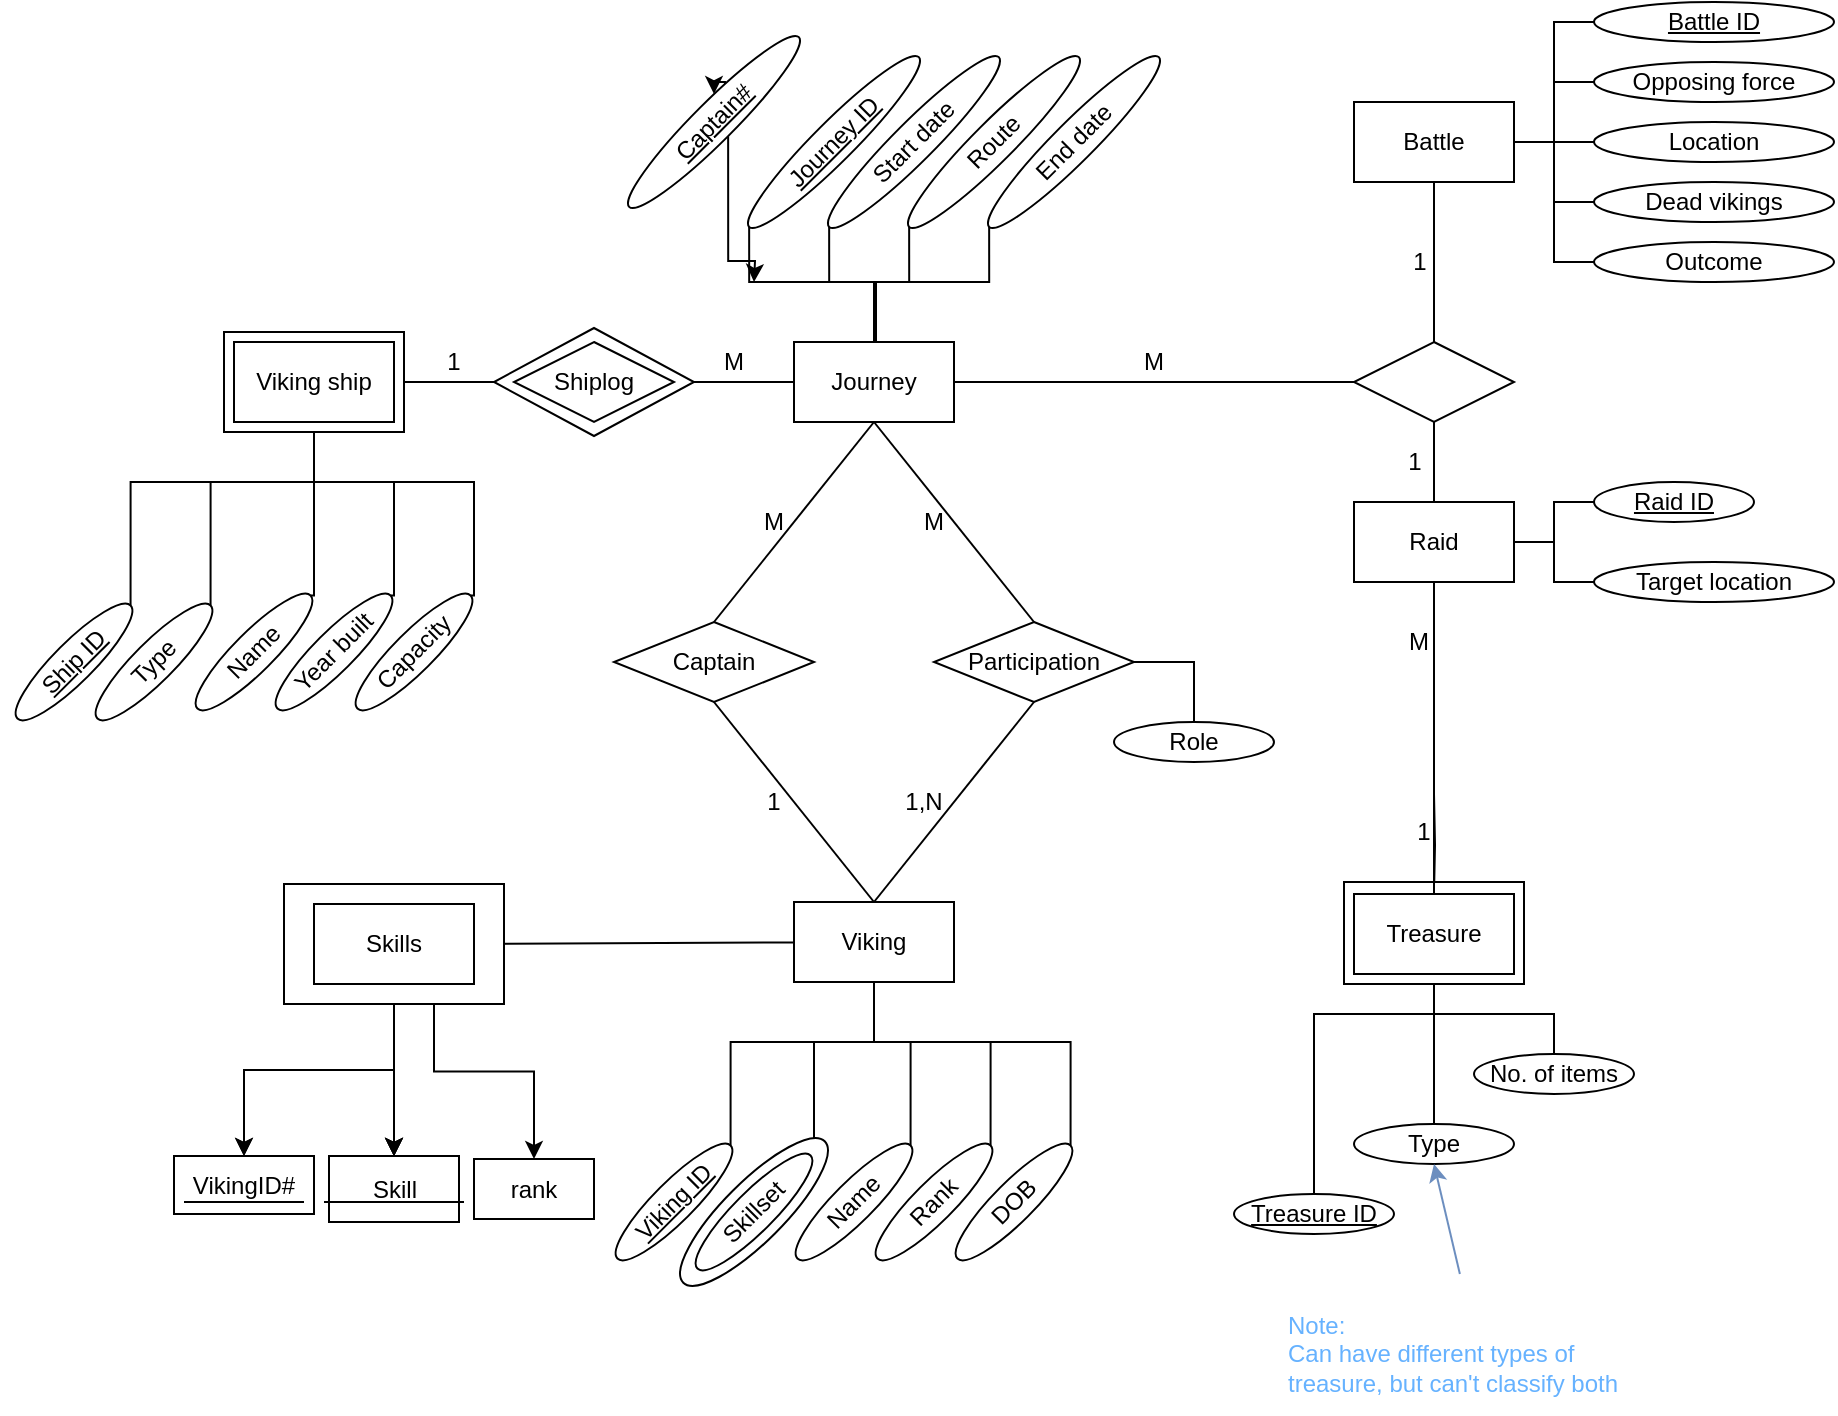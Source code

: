 <mxfile version="26.0.14">
  <diagram name="Page-1" id="QDGFYSaQBPoxrHVYj7jd">
    <mxGraphModel dx="2098" dy="1692" grid="1" gridSize="10" guides="1" tooltips="1" connect="1" arrows="1" fold="1" page="1" pageScale="1" pageWidth="850" pageHeight="1100" math="0" shadow="0">
      <root>
        <mxCell id="0" />
        <mxCell id="1" parent="0" />
        <mxCell id="wk2XKUK2FEB5nx45ltZG-98" style="edgeStyle=orthogonalEdgeStyle;rounded=0;orthogonalLoop=1;jettySize=auto;html=1;exitX=1;exitY=0.5;exitDx=0;exitDy=0;entryX=0;entryY=0.5;entryDx=0;entryDy=0;endArrow=none;startFill=0;" parent="1" source="wk2XKUK2FEB5nx45ltZG-97" target="wk2XKUK2FEB5nx45ltZG-96" edge="1">
          <mxGeometry relative="1" as="geometry" />
        </mxCell>
        <mxCell id="wk2XKUK2FEB5nx45ltZG-97" value="" style="rounded=0;whiteSpace=wrap;html=1;" parent="1" vertex="1">
          <mxGeometry x="-165" y="115" width="90" height="50" as="geometry" />
        </mxCell>
        <mxCell id="wk2XKUK2FEB5nx45ltZG-99" style="edgeStyle=orthogonalEdgeStyle;rounded=0;orthogonalLoop=1;jettySize=auto;html=1;exitX=1;exitY=0.5;exitDx=0;exitDy=0;entryX=0;entryY=0.5;entryDx=0;entryDy=0;endArrow=none;startFill=0;" parent="1" source="wk2XKUK2FEB5nx45ltZG-96" target="LtFc9OmJbVJ5QGUeGWct-1" edge="1">
          <mxGeometry relative="1" as="geometry" />
        </mxCell>
        <mxCell id="wk2XKUK2FEB5nx45ltZG-96" value="" style="rhombus;whiteSpace=wrap;html=1;" parent="1" vertex="1">
          <mxGeometry x="-30" y="113" width="100" height="54" as="geometry" />
        </mxCell>
        <mxCell id="wk2XKUK2FEB5nx45ltZG-80" style="edgeStyle=orthogonalEdgeStyle;rounded=0;orthogonalLoop=1;jettySize=auto;html=1;entryX=0.5;entryY=0;entryDx=0;entryDy=0;endArrow=none;startFill=0;exitX=0.5;exitY=1;exitDx=0;exitDy=0;" parent="1" target="LtFc9OmJbVJ5QGUeGWct-4" edge="1">
          <mxGeometry relative="1" as="geometry">
            <mxPoint x="440" y="346" as="sourcePoint" />
          </mxGeometry>
        </mxCell>
        <mxCell id="wk2XKUK2FEB5nx45ltZG-40" style="edgeStyle=orthogonalEdgeStyle;rounded=0;orthogonalLoop=1;jettySize=auto;html=1;exitX=0.5;exitY=0;exitDx=0;exitDy=0;entryX=0.5;entryY=1;entryDx=0;entryDy=0;endArrow=none;startFill=0;" parent="1" source="wk2XKUK2FEB5nx45ltZG-32" target="LtFc9OmJbVJ5QGUeGWct-4" edge="1">
          <mxGeometry relative="1" as="geometry">
            <Array as="points">
              <mxPoint x="380" y="456" />
              <mxPoint x="440" y="456" />
            </Array>
          </mxGeometry>
        </mxCell>
        <mxCell id="wk2XKUK2FEB5nx45ltZG-41" style="edgeStyle=orthogonalEdgeStyle;rounded=0;orthogonalLoop=1;jettySize=auto;html=1;exitX=0.5;exitY=0;exitDx=0;exitDy=0;endArrow=none;startFill=0;" parent="1" source="wk2XKUK2FEB5nx45ltZG-36" edge="1">
          <mxGeometry relative="1" as="geometry">
            <mxPoint x="442.5" y="436" as="targetPoint" />
            <Array as="points">
              <mxPoint x="500" y="456" />
              <mxPoint x="440" y="456" />
              <mxPoint x="440" y="436" />
            </Array>
          </mxGeometry>
        </mxCell>
        <mxCell id="wk2XKUK2FEB5nx45ltZG-39" style="edgeStyle=orthogonalEdgeStyle;rounded=0;orthogonalLoop=1;jettySize=auto;html=1;exitX=0.5;exitY=0;exitDx=0;exitDy=0;entryX=0.5;entryY=1;entryDx=0;entryDy=0;endArrow=none;startFill=0;" parent="1" source="wk2XKUK2FEB5nx45ltZG-33" target="LtFc9OmJbVJ5QGUeGWct-4" edge="1">
          <mxGeometry relative="1" as="geometry">
            <mxPoint x="422.5" y="506" as="sourcePoint" />
            <Array as="points">
              <mxPoint x="440" y="511" />
              <mxPoint x="440" y="436" />
            </Array>
          </mxGeometry>
        </mxCell>
        <mxCell id="LtFc9OmJbVJ5QGUeGWct-1" value="Journey" style="rounded=0;whiteSpace=wrap;html=1;" parent="1" vertex="1">
          <mxGeometry x="120" y="120" width="80" height="40" as="geometry" />
        </mxCell>
        <mxCell id="wk2XKUK2FEB5nx45ltZG-93" value="" style="rounded=0;whiteSpace=wrap;html=1;" parent="1" vertex="1">
          <mxGeometry x="395" y="390" width="90" height="51" as="geometry" />
        </mxCell>
        <mxCell id="wk2XKUK2FEB5nx45ltZG-70" style="edgeStyle=orthogonalEdgeStyle;rounded=0;orthogonalLoop=1;jettySize=auto;html=1;exitX=0.5;exitY=0;exitDx=0;exitDy=0;entryX=0.5;entryY=1;entryDx=0;entryDy=0;endArrow=none;startFill=0;" parent="1" source="LtFc9OmJbVJ5QGUeGWct-2" target="wk2XKUK2FEB5nx45ltZG-69" edge="1">
          <mxGeometry relative="1" as="geometry" />
        </mxCell>
        <mxCell id="wk2XKUK2FEB5nx45ltZG-79" style="edgeStyle=orthogonalEdgeStyle;rounded=0;orthogonalLoop=1;jettySize=auto;html=1;endArrow=none;startFill=0;exitX=0.5;exitY=1;exitDx=0;exitDy=0;entryX=0.5;entryY=0;entryDx=0;entryDy=0;" parent="1" source="LtFc9OmJbVJ5QGUeGWct-2" target="LtFc9OmJbVJ5QGUeGWct-4" edge="1">
          <mxGeometry relative="1" as="geometry">
            <mxPoint x="490" y="270" as="sourcePoint" />
            <mxPoint x="440" y="294" as="targetPoint" />
          </mxGeometry>
        </mxCell>
        <mxCell id="LtFc9OmJbVJ5QGUeGWct-2" value="Raid" style="rounded=0;whiteSpace=wrap;html=1;" parent="1" vertex="1">
          <mxGeometry x="400" y="200" width="80" height="40" as="geometry" />
        </mxCell>
        <mxCell id="LtFc9OmJbVJ5QGUeGWct-3" value="Battle" style="rounded=0;whiteSpace=wrap;html=1;" parent="1" vertex="1">
          <mxGeometry x="400" width="80" height="40" as="geometry" />
        </mxCell>
        <mxCell id="LtFc9OmJbVJ5QGUeGWct-4" value="Treasure" style="rounded=0;whiteSpace=wrap;html=1;" parent="1" vertex="1">
          <mxGeometry x="400" y="396" width="80" height="40" as="geometry" />
        </mxCell>
        <mxCell id="LtFc9OmJbVJ5QGUeGWct-5" value="Viking" style="rounded=0;whiteSpace=wrap;html=1;" parent="1" vertex="1">
          <mxGeometry x="120" y="400" width="80" height="40" as="geometry" />
        </mxCell>
        <mxCell id="LtFc9OmJbVJ5QGUeGWct-6" value="Viking ship" style="rounded=0;whiteSpace=wrap;html=1;" parent="1" vertex="1">
          <mxGeometry x="-160" y="120" width="80" height="40" as="geometry" />
        </mxCell>
        <mxCell id="wk2XKUK2FEB5nx45ltZG-115" style="edgeStyle=orthogonalEdgeStyle;rounded=0;orthogonalLoop=1;jettySize=auto;html=1;exitX=0;exitY=0.5;exitDx=0;exitDy=0;entryX=0.5;entryY=0;entryDx=0;entryDy=0;endArrow=none;startFill=0;" parent="1" source="LtFc9OmJbVJ5QGUeGWct-16" target="LtFc9OmJbVJ5QGUeGWct-1" edge="1">
          <mxGeometry relative="1" as="geometry">
            <Array as="points">
              <mxPoint x="98" y="90" />
              <mxPoint x="160" y="90" />
            </Array>
          </mxGeometry>
        </mxCell>
        <mxCell id="LtFc9OmJbVJ5QGUeGWct-16" value="&lt;u&gt;Journey ID&lt;/u&gt;" style="ellipse;whiteSpace=wrap;html=1;rotation=-45;" parent="1" vertex="1">
          <mxGeometry x="80" y="10" width="120" height="20" as="geometry" />
        </mxCell>
        <mxCell id="wk2XKUK2FEB5nx45ltZG-116" style="edgeStyle=orthogonalEdgeStyle;rounded=0;orthogonalLoop=1;jettySize=auto;html=1;exitX=0;exitY=0.5;exitDx=0;exitDy=0;endArrow=none;startFill=0;" parent="1" source="wk2XKUK2FEB5nx45ltZG-1" edge="1">
          <mxGeometry relative="1" as="geometry">
            <mxPoint x="160" y="120" as="targetPoint" />
            <Array as="points">
              <mxPoint x="138" y="90" />
              <mxPoint x="161" y="90" />
              <mxPoint x="161" y="120" />
            </Array>
          </mxGeometry>
        </mxCell>
        <mxCell id="wk2XKUK2FEB5nx45ltZG-1" value="Start date" style="ellipse;whiteSpace=wrap;html=1;rotation=-45;" parent="1" vertex="1">
          <mxGeometry x="120" y="10" width="120" height="20" as="geometry" />
        </mxCell>
        <mxCell id="wk2XKUK2FEB5nx45ltZG-118" style="edgeStyle=orthogonalEdgeStyle;rounded=0;orthogonalLoop=1;jettySize=auto;html=1;exitX=0;exitY=0.5;exitDx=0;exitDy=0;entryX=0.5;entryY=0;entryDx=0;entryDy=0;endArrow=none;startFill=0;" parent="1" source="wk2XKUK2FEB5nx45ltZG-2" target="LtFc9OmJbVJ5QGUeGWct-1" edge="1">
          <mxGeometry relative="1" as="geometry">
            <Array as="points">
              <mxPoint x="218" y="90" />
              <mxPoint x="160" y="90" />
            </Array>
          </mxGeometry>
        </mxCell>
        <mxCell id="wk2XKUK2FEB5nx45ltZG-2" value="End date" style="ellipse;whiteSpace=wrap;html=1;rotation=-45;" parent="1" vertex="1">
          <mxGeometry x="200" y="10" width="120" height="20" as="geometry" />
        </mxCell>
        <mxCell id="wk2XKUK2FEB5nx45ltZG-117" style="edgeStyle=orthogonalEdgeStyle;rounded=0;orthogonalLoop=1;jettySize=auto;html=1;exitX=0;exitY=0.5;exitDx=0;exitDy=0;entryX=0.5;entryY=0;entryDx=0;entryDy=0;endArrow=none;startFill=0;" parent="1" source="wk2XKUK2FEB5nx45ltZG-3" target="LtFc9OmJbVJ5QGUeGWct-1" edge="1">
          <mxGeometry relative="1" as="geometry">
            <Array as="points">
              <mxPoint x="178" y="90" />
              <mxPoint x="160" y="90" />
            </Array>
          </mxGeometry>
        </mxCell>
        <mxCell id="wk2XKUK2FEB5nx45ltZG-3" value="Route" style="ellipse;whiteSpace=wrap;html=1;rotation=-45;" parent="1" vertex="1">
          <mxGeometry x="160" y="10" width="120" height="20" as="geometry" />
        </mxCell>
        <mxCell id="wk2XKUK2FEB5nx45ltZG-18" style="edgeStyle=orthogonalEdgeStyle;rounded=0;orthogonalLoop=1;jettySize=auto;html=1;exitX=0;exitY=0.5;exitDx=0;exitDy=0;entryX=1;entryY=0.5;entryDx=0;entryDy=0;endArrow=none;startFill=0;" parent="1" source="wk2XKUK2FEB5nx45ltZG-14" target="LtFc9OmJbVJ5QGUeGWct-2" edge="1">
          <mxGeometry relative="1" as="geometry">
            <Array as="points">
              <mxPoint x="500" y="200" />
              <mxPoint x="500" y="220" />
            </Array>
          </mxGeometry>
        </mxCell>
        <mxCell id="wk2XKUK2FEB5nx45ltZG-14" value="&lt;u&gt;Raid ID&lt;/u&gt;" style="ellipse;whiteSpace=wrap;html=1;" parent="1" vertex="1">
          <mxGeometry x="520" y="190" width="80" height="20" as="geometry" />
        </mxCell>
        <mxCell id="wk2XKUK2FEB5nx45ltZG-19" style="edgeStyle=orthogonalEdgeStyle;rounded=0;orthogonalLoop=1;jettySize=auto;html=1;exitX=0;exitY=0.5;exitDx=0;exitDy=0;endArrow=none;startFill=0;entryX=1;entryY=0.5;entryDx=0;entryDy=0;" parent="1" source="wk2XKUK2FEB5nx45ltZG-15" target="LtFc9OmJbVJ5QGUeGWct-2" edge="1">
          <mxGeometry relative="1" as="geometry">
            <mxPoint x="440" y="205" as="targetPoint" />
            <Array as="points">
              <mxPoint x="500" y="240" />
              <mxPoint x="500" y="220" />
            </Array>
          </mxGeometry>
        </mxCell>
        <mxCell id="wk2XKUK2FEB5nx45ltZG-15" value="Target location" style="ellipse;whiteSpace=wrap;html=1;" parent="1" vertex="1">
          <mxGeometry x="520" y="230" width="120" height="20" as="geometry" />
        </mxCell>
        <mxCell id="wk2XKUK2FEB5nx45ltZG-24" style="edgeStyle=orthogonalEdgeStyle;rounded=0;orthogonalLoop=1;jettySize=auto;html=1;exitX=0;exitY=0.5;exitDx=0;exitDy=0;entryX=1;entryY=0.5;entryDx=0;entryDy=0;endArrow=none;startFill=0;" parent="1" source="wk2XKUK2FEB5nx45ltZG-20" target="LtFc9OmJbVJ5QGUeGWct-3" edge="1">
          <mxGeometry relative="1" as="geometry" />
        </mxCell>
        <mxCell id="wk2XKUK2FEB5nx45ltZG-20" value="&lt;u&gt;Battle ID&lt;/u&gt;" style="ellipse;whiteSpace=wrap;html=1;" parent="1" vertex="1">
          <mxGeometry x="520" y="-50" width="120" height="20" as="geometry" />
        </mxCell>
        <mxCell id="wk2XKUK2FEB5nx45ltZG-26" style="edgeStyle=orthogonalEdgeStyle;rounded=0;orthogonalLoop=1;jettySize=auto;html=1;exitX=0;exitY=0.5;exitDx=0;exitDy=0;entryX=1;entryY=0.5;entryDx=0;entryDy=0;endArrow=none;startFill=0;" parent="1" source="wk2XKUK2FEB5nx45ltZG-21" target="LtFc9OmJbVJ5QGUeGWct-3" edge="1">
          <mxGeometry relative="1" as="geometry" />
        </mxCell>
        <mxCell id="wk2XKUK2FEB5nx45ltZG-21" value="Opposing force" style="ellipse;whiteSpace=wrap;html=1;" parent="1" vertex="1">
          <mxGeometry x="520" y="-20" width="120" height="20" as="geometry" />
        </mxCell>
        <mxCell id="wk2XKUK2FEB5nx45ltZG-27" style="edgeStyle=orthogonalEdgeStyle;rounded=0;orthogonalLoop=1;jettySize=auto;html=1;exitX=0;exitY=0.5;exitDx=0;exitDy=0;entryX=1;entryY=0.5;entryDx=0;entryDy=0;endArrow=none;startFill=0;" parent="1" source="wk2XKUK2FEB5nx45ltZG-22" target="LtFc9OmJbVJ5QGUeGWct-3" edge="1">
          <mxGeometry relative="1" as="geometry" />
        </mxCell>
        <mxCell id="wk2XKUK2FEB5nx45ltZG-22" value="Location" style="ellipse;whiteSpace=wrap;html=1;" parent="1" vertex="1">
          <mxGeometry x="520" y="10" width="120" height="20" as="geometry" />
        </mxCell>
        <mxCell id="wk2XKUK2FEB5nx45ltZG-29" style="edgeStyle=orthogonalEdgeStyle;rounded=0;orthogonalLoop=1;jettySize=auto;html=1;exitX=0;exitY=0.5;exitDx=0;exitDy=0;entryX=1;entryY=0.5;entryDx=0;entryDy=0;endArrow=none;startFill=0;" parent="1" source="wk2XKUK2FEB5nx45ltZG-23" target="LtFc9OmJbVJ5QGUeGWct-3" edge="1">
          <mxGeometry relative="1" as="geometry" />
        </mxCell>
        <mxCell id="wk2XKUK2FEB5nx45ltZG-23" value="Dead vikings" style="ellipse;whiteSpace=wrap;html=1;" parent="1" vertex="1">
          <mxGeometry x="520" y="40" width="120" height="20" as="geometry" />
        </mxCell>
        <mxCell id="wk2XKUK2FEB5nx45ltZG-31" style="edgeStyle=orthogonalEdgeStyle;rounded=0;orthogonalLoop=1;jettySize=auto;html=1;exitX=0;exitY=0.5;exitDx=0;exitDy=0;entryX=1;entryY=0.5;entryDx=0;entryDy=0;endArrow=none;startFill=0;" parent="1" source="wk2XKUK2FEB5nx45ltZG-30" target="LtFc9OmJbVJ5QGUeGWct-3" edge="1">
          <mxGeometry relative="1" as="geometry" />
        </mxCell>
        <mxCell id="wk2XKUK2FEB5nx45ltZG-30" value="Outcome" style="ellipse;whiteSpace=wrap;html=1;" parent="1" vertex="1">
          <mxGeometry x="520" y="70" width="120" height="20" as="geometry" />
        </mxCell>
        <mxCell id="wk2XKUK2FEB5nx45ltZG-32" value="&lt;u&gt;Treasure ID&lt;/u&gt;" style="ellipse;whiteSpace=wrap;html=1;" parent="1" vertex="1">
          <mxGeometry x="340" y="546" width="80" height="20" as="geometry" />
        </mxCell>
        <mxCell id="wk2XKUK2FEB5nx45ltZG-36" value="No. of items" style="ellipse;whiteSpace=wrap;html=1;" parent="1" vertex="1">
          <mxGeometry x="460" y="476" width="80" height="20" as="geometry" />
        </mxCell>
        <mxCell id="wk2XKUK2FEB5nx45ltZG-33" value="Type" style="ellipse;whiteSpace=wrap;html=1;shadow=0;" parent="1" vertex="1">
          <mxGeometry x="400" y="511" width="80" height="20" as="geometry" />
        </mxCell>
        <mxCell id="wk2XKUK2FEB5nx45ltZG-55" style="edgeStyle=orthogonalEdgeStyle;rounded=0;orthogonalLoop=1;jettySize=auto;html=1;exitX=1;exitY=0.5;exitDx=0;exitDy=0;entryX=0.5;entryY=1;entryDx=0;entryDy=0;endArrow=none;startFill=0;" parent="1" source="wk2XKUK2FEB5nx45ltZG-42" edge="1">
          <mxGeometry relative="1" as="geometry">
            <mxPoint x="160.0" y="440" as="targetPoint" />
            <Array as="points">
              <mxPoint x="88" y="470" />
              <mxPoint x="160" y="470" />
            </Array>
          </mxGeometry>
        </mxCell>
        <mxCell id="wk2XKUK2FEB5nx45ltZG-42" value="&lt;u&gt;Viking ID&lt;/u&gt;" style="ellipse;whiteSpace=wrap;html=1;rotation=-45;" parent="1" vertex="1">
          <mxGeometry x="20" y="540" width="80" height="20" as="geometry" />
        </mxCell>
        <mxCell id="wk2XKUK2FEB5nx45ltZG-50" style="edgeStyle=orthogonalEdgeStyle;rounded=0;orthogonalLoop=1;jettySize=auto;html=1;exitX=1;exitY=0.5;exitDx=0;exitDy=0;entryX=0.5;entryY=1;entryDx=0;entryDy=0;endArrow=none;startFill=0;" parent="1" source="wk2XKUK2FEB5nx45ltZG-43" edge="1">
          <mxGeometry relative="1" as="geometry">
            <mxPoint x="160.0" y="440" as="targetPoint" />
            <Array as="points">
              <mxPoint x="178" y="470" />
              <mxPoint x="160" y="470" />
            </Array>
          </mxGeometry>
        </mxCell>
        <mxCell id="wk2XKUK2FEB5nx45ltZG-43" value="Name" style="ellipse;whiteSpace=wrap;html=1;rotation=-45;" parent="1" vertex="1">
          <mxGeometry x="110" y="540" width="80" height="20" as="geometry" />
        </mxCell>
        <mxCell id="wk2XKUK2FEB5nx45ltZG-54" style="edgeStyle=orthogonalEdgeStyle;rounded=0;orthogonalLoop=1;jettySize=auto;html=1;exitX=1;exitY=0.5;exitDx=0;exitDy=0;entryX=0.5;entryY=1;entryDx=0;entryDy=0;endArrow=none;startFill=0;" parent="1" source="wk2XKUK2FEB5nx45ltZG-44" edge="1">
          <mxGeometry relative="1" as="geometry">
            <mxPoint x="160.0" y="440" as="targetPoint" />
            <Array as="points">
              <mxPoint x="130" y="520" />
              <mxPoint x="130" y="470" />
              <mxPoint x="160" y="470" />
            </Array>
          </mxGeometry>
        </mxCell>
        <mxCell id="wk2XKUK2FEB5nx45ltZG-44" value="" style="ellipse;whiteSpace=wrap;html=1;rotation=-45;" parent="1" vertex="1">
          <mxGeometry x="50" y="540" width="100" height="30" as="geometry" />
        </mxCell>
        <mxCell id="wk2XKUK2FEB5nx45ltZG-45" value="Skillset" style="ellipse;whiteSpace=wrap;html=1;shadow=0;rotation=-45;" parent="1" vertex="1">
          <mxGeometry x="60" y="545" width="80" height="20" as="geometry" />
        </mxCell>
        <mxCell id="wk2XKUK2FEB5nx45ltZG-51" style="edgeStyle=orthogonalEdgeStyle;rounded=0;orthogonalLoop=1;jettySize=auto;html=1;exitX=1;exitY=0.5;exitDx=0;exitDy=0;entryX=0.5;entryY=1;entryDx=0;entryDy=0;endArrow=none;startFill=0;" parent="1" source="wk2XKUK2FEB5nx45ltZG-48" edge="1">
          <mxGeometry relative="1" as="geometry">
            <mxPoint x="160.0" y="440" as="targetPoint" />
            <Array as="points">
              <mxPoint x="218" y="470" />
              <mxPoint x="160" y="470" />
            </Array>
          </mxGeometry>
        </mxCell>
        <mxCell id="wk2XKUK2FEB5nx45ltZG-48" value="Rank" style="ellipse;whiteSpace=wrap;html=1;rotation=-45;" parent="1" vertex="1">
          <mxGeometry x="150" y="540" width="80" height="20" as="geometry" />
        </mxCell>
        <mxCell id="wk2XKUK2FEB5nx45ltZG-53" style="edgeStyle=orthogonalEdgeStyle;rounded=0;orthogonalLoop=1;jettySize=auto;html=1;exitX=1;exitY=0.5;exitDx=0;exitDy=0;entryX=0.5;entryY=1;entryDx=0;entryDy=0;endArrow=none;startFill=0;" parent="1" source="wk2XKUK2FEB5nx45ltZG-49" edge="1">
          <mxGeometry relative="1" as="geometry">
            <mxPoint x="160.0" y="440" as="targetPoint" />
            <Array as="points">
              <mxPoint x="258" y="470" />
              <mxPoint x="160" y="470" />
            </Array>
          </mxGeometry>
        </mxCell>
        <mxCell id="wk2XKUK2FEB5nx45ltZG-49" value="DOB" style="ellipse;whiteSpace=wrap;html=1;rotation=-45;" parent="1" vertex="1">
          <mxGeometry x="190" y="540" width="80" height="20" as="geometry" />
        </mxCell>
        <mxCell id="wk2XKUK2FEB5nx45ltZG-62" style="edgeStyle=orthogonalEdgeStyle;rounded=0;orthogonalLoop=1;jettySize=auto;html=1;exitX=1;exitY=0.5;exitDx=0;exitDy=0;endArrow=none;startFill=0;entryX=0.5;entryY=1;entryDx=0;entryDy=0;" parent="1" source="wk2XKUK2FEB5nx45ltZG-56" target="wk2XKUK2FEB5nx45ltZG-97" edge="1">
          <mxGeometry relative="1" as="geometry">
            <mxPoint x="-30" y="220" as="targetPoint" />
            <Array as="points">
              <mxPoint x="-212" y="190" />
              <mxPoint x="-120" y="190" />
            </Array>
          </mxGeometry>
        </mxCell>
        <mxCell id="wk2XKUK2FEB5nx45ltZG-56" value="&lt;u&gt;Ship ID&lt;/u&gt;" style="ellipse;whiteSpace=wrap;html=1;rotation=-45;" parent="1" vertex="1">
          <mxGeometry x="-280" y="270" width="80" height="20" as="geometry" />
        </mxCell>
        <mxCell id="wk2XKUK2FEB5nx45ltZG-65" style="edgeStyle=orthogonalEdgeStyle;rounded=0;orthogonalLoop=1;jettySize=auto;html=1;exitX=1;exitY=0.5;exitDx=0;exitDy=0;endArrow=none;startFill=0;entryX=0.5;entryY=1;entryDx=0;entryDy=0;" parent="1" source="wk2XKUK2FEB5nx45ltZG-57" target="wk2XKUK2FEB5nx45ltZG-97" edge="1">
          <mxGeometry relative="1" as="geometry">
            <mxPoint x="-90" y="180" as="targetPoint" />
            <Array as="points">
              <mxPoint x="-120" y="247" />
            </Array>
          </mxGeometry>
        </mxCell>
        <mxCell id="wk2XKUK2FEB5nx45ltZG-57" value="Name" style="ellipse;whiteSpace=wrap;html=1;rotation=-45;" parent="1" vertex="1">
          <mxGeometry x="-190" y="265" width="80" height="20" as="geometry" />
        </mxCell>
        <mxCell id="wk2XKUK2FEB5nx45ltZG-64" style="edgeStyle=orthogonalEdgeStyle;rounded=0;orthogonalLoop=1;jettySize=auto;html=1;exitX=1;exitY=0.5;exitDx=0;exitDy=0;endArrow=none;startFill=0;entryX=0.5;entryY=1;entryDx=0;entryDy=0;" parent="1" source="wk2XKUK2FEB5nx45ltZG-59" target="wk2XKUK2FEB5nx45ltZG-97" edge="1">
          <mxGeometry relative="1" as="geometry">
            <mxPoint x="-60" y="240" as="targetPoint" />
            <Array as="points">
              <mxPoint x="-172" y="190" />
              <mxPoint x="-120" y="190" />
            </Array>
          </mxGeometry>
        </mxCell>
        <mxCell id="wk2XKUK2FEB5nx45ltZG-59" value="Type" style="ellipse;whiteSpace=wrap;html=1;shadow=0;rotation=-45;" parent="1" vertex="1">
          <mxGeometry x="-240" y="270" width="80" height="20" as="geometry" />
        </mxCell>
        <mxCell id="wk2XKUK2FEB5nx45ltZG-66" style="edgeStyle=orthogonalEdgeStyle;rounded=0;orthogonalLoop=1;jettySize=auto;html=1;exitX=1;exitY=0.5;exitDx=0;exitDy=0;endArrow=none;startFill=0;entryX=0.5;entryY=1;entryDx=0;entryDy=0;" parent="1" source="wk2XKUK2FEB5nx45ltZG-60" target="wk2XKUK2FEB5nx45ltZG-97" edge="1">
          <mxGeometry relative="1" as="geometry">
            <mxPoint x="-50" y="190" as="targetPoint" />
            <Array as="points">
              <mxPoint x="-80" y="247" />
              <mxPoint x="-80" y="190" />
              <mxPoint x="-120" y="190" />
            </Array>
          </mxGeometry>
        </mxCell>
        <mxCell id="wk2XKUK2FEB5nx45ltZG-60" value="Year built" style="ellipse;whiteSpace=wrap;html=1;rotation=-45;" parent="1" vertex="1">
          <mxGeometry x="-150" y="265" width="80" height="20" as="geometry" />
        </mxCell>
        <mxCell id="wk2XKUK2FEB5nx45ltZG-67" style="edgeStyle=orthogonalEdgeStyle;rounded=0;orthogonalLoop=1;jettySize=auto;html=1;exitX=1;exitY=0.5;exitDx=0;exitDy=0;endArrow=none;startFill=0;entryX=0.5;entryY=1;entryDx=0;entryDy=0;" parent="1" source="wk2XKUK2FEB5nx45ltZG-61" target="wk2XKUK2FEB5nx45ltZG-97" edge="1">
          <mxGeometry relative="1" as="geometry">
            <mxPoint x="-70" y="210" as="targetPoint" />
            <Array as="points">
              <mxPoint x="-40" y="247" />
              <mxPoint x="-40" y="190" />
              <mxPoint x="-120" y="190" />
            </Array>
          </mxGeometry>
        </mxCell>
        <mxCell id="wk2XKUK2FEB5nx45ltZG-61" value="Capacity" style="ellipse;whiteSpace=wrap;html=1;rotation=-45;" parent="1" vertex="1">
          <mxGeometry x="-110" y="265" width="80" height="20" as="geometry" />
        </mxCell>
        <mxCell id="wk2XKUK2FEB5nx45ltZG-71" style="edgeStyle=orthogonalEdgeStyle;rounded=0;orthogonalLoop=1;jettySize=auto;html=1;exitX=0;exitY=0.5;exitDx=0;exitDy=0;entryX=1;entryY=0.5;entryDx=0;entryDy=0;endArrow=none;startFill=0;" parent="1" source="wk2XKUK2FEB5nx45ltZG-69" target="LtFc9OmJbVJ5QGUeGWct-1" edge="1">
          <mxGeometry relative="1" as="geometry" />
        </mxCell>
        <mxCell id="wk2XKUK2FEB5nx45ltZG-72" style="edgeStyle=orthogonalEdgeStyle;rounded=0;orthogonalLoop=1;jettySize=auto;html=1;exitX=0.5;exitY=0;exitDx=0;exitDy=0;entryX=0.5;entryY=1;entryDx=0;entryDy=0;endArrow=none;startFill=0;" parent="1" source="wk2XKUK2FEB5nx45ltZG-69" target="LtFc9OmJbVJ5QGUeGWct-3" edge="1">
          <mxGeometry relative="1" as="geometry" />
        </mxCell>
        <mxCell id="wk2XKUK2FEB5nx45ltZG-69" value="" style="rhombus;whiteSpace=wrap;html=1;" parent="1" vertex="1">
          <mxGeometry x="400" y="120" width="80" height="40" as="geometry" />
        </mxCell>
        <mxCell id="wk2XKUK2FEB5nx45ltZG-73" value="M" style="text;html=1;align=center;verticalAlign=middle;whiteSpace=wrap;rounded=0;" parent="1" vertex="1">
          <mxGeometry x="270" y="120" width="60" height="20" as="geometry" />
        </mxCell>
        <mxCell id="wk2XKUK2FEB5nx45ltZG-75" value="1" style="text;html=1;align=center;verticalAlign=middle;whiteSpace=wrap;rounded=0;" parent="1" vertex="1">
          <mxGeometry x="402.5" y="70" width="60" height="20" as="geometry" />
        </mxCell>
        <mxCell id="wk2XKUK2FEB5nx45ltZG-76" value="1" style="text;html=1;align=center;verticalAlign=middle;whiteSpace=wrap;rounded=0;" parent="1" vertex="1">
          <mxGeometry x="407.5" y="170" width="45" height="20" as="geometry" />
        </mxCell>
        <mxCell id="wk2XKUK2FEB5nx45ltZG-81" value="1" style="text;html=1;align=center;verticalAlign=middle;whiteSpace=wrap;rounded=0;" parent="1" vertex="1">
          <mxGeometry x="410" y="350" width="50" height="30" as="geometry" />
        </mxCell>
        <mxCell id="wk2XKUK2FEB5nx45ltZG-84" value="M" style="text;html=1;align=center;verticalAlign=middle;whiteSpace=wrap;rounded=0;" parent="1" vertex="1">
          <mxGeometry x="405" y="255" width="55" height="30" as="geometry" />
        </mxCell>
        <mxCell id="wk2XKUK2FEB5nx45ltZG-85" value="Note:&lt;div&gt;Can have different types of treasure, but can&#39;t classify both&lt;/div&gt;" style="text;html=1;align=left;verticalAlign=middle;whiteSpace=wrap;rounded=0;fontColor=#66B2FF;" parent="1" vertex="1">
          <mxGeometry x="365" y="596" width="190" height="60" as="geometry" />
        </mxCell>
        <mxCell id="wk2XKUK2FEB5nx45ltZG-86" value="" style="endArrow=classic;html=1;rounded=0;entryX=0.5;entryY=1;entryDx=0;entryDy=0;fontColor=#66B2FF;fillColor=#dae8fc;strokeColor=#6c8ebf;" parent="1" target="wk2XKUK2FEB5nx45ltZG-33" edge="1">
          <mxGeometry width="50" height="50" relative="1" as="geometry">
            <mxPoint x="452.941" y="586" as="sourcePoint" />
            <mxPoint x="530" y="546" as="targetPoint" />
          </mxGeometry>
        </mxCell>
        <mxCell id="wk2XKUK2FEB5nx45ltZG-112" style="edgeStyle=orthogonalEdgeStyle;rounded=0;orthogonalLoop=1;jettySize=auto;html=1;exitX=1;exitY=0.5;exitDx=0;exitDy=0;entryX=0.5;entryY=0;entryDx=0;entryDy=0;endArrow=none;startFill=0;" parent="1" source="wk2XKUK2FEB5nx45ltZG-87" target="wk2XKUK2FEB5nx45ltZG-111" edge="1">
          <mxGeometry relative="1" as="geometry" />
        </mxCell>
        <mxCell id="wk2XKUK2FEB5nx45ltZG-87" value="Participation" style="rhombus;whiteSpace=wrap;html=1;" parent="1" vertex="1">
          <mxGeometry x="190" y="260" width="100" height="40" as="geometry" />
        </mxCell>
        <mxCell id="wk2XKUK2FEB5nx45ltZG-90" value="1,N" style="text;html=1;align=center;verticalAlign=middle;whiteSpace=wrap;rounded=0;" parent="1" vertex="1">
          <mxGeometry x="160" y="340" width="50" height="20" as="geometry" />
        </mxCell>
        <mxCell id="wk2XKUK2FEB5nx45ltZG-91" value="M" style="text;html=1;align=center;verticalAlign=middle;whiteSpace=wrap;rounded=0;" parent="1" vertex="1">
          <mxGeometry x="160" y="200" width="60" height="20" as="geometry" />
        </mxCell>
        <mxCell id="wk2XKUK2FEB5nx45ltZG-95" value="Shiplog" style="rhombus;whiteSpace=wrap;html=1;" parent="1" vertex="1">
          <mxGeometry x="-20" y="120" width="80" height="40" as="geometry" />
        </mxCell>
        <mxCell id="wk2XKUK2FEB5nx45ltZG-100" value="1" style="text;html=1;align=center;verticalAlign=middle;whiteSpace=wrap;rounded=0;" parent="1" vertex="1">
          <mxGeometry x="-80" y="120" width="60" height="20" as="geometry" />
        </mxCell>
        <mxCell id="wk2XKUK2FEB5nx45ltZG-101" value="M" style="text;html=1;align=center;verticalAlign=middle;whiteSpace=wrap;rounded=0;" parent="1" vertex="1">
          <mxGeometry x="60" y="120" width="60" height="20" as="geometry" />
        </mxCell>
        <mxCell id="wk2XKUK2FEB5nx45ltZG-102" value="Captain" style="rhombus;whiteSpace=wrap;html=1;" parent="1" vertex="1">
          <mxGeometry x="30" y="260" width="100" height="40" as="geometry" />
        </mxCell>
        <mxCell id="wk2XKUK2FEB5nx45ltZG-103" value="" style="endArrow=none;html=1;rounded=0;entryX=0.5;entryY=1;entryDx=0;entryDy=0;" parent="1" target="wk2XKUK2FEB5nx45ltZG-87" edge="1">
          <mxGeometry width="50" height="50" relative="1" as="geometry">
            <mxPoint x="160" y="400" as="sourcePoint" />
            <mxPoint x="190" y="330" as="targetPoint" />
          </mxGeometry>
        </mxCell>
        <mxCell id="wk2XKUK2FEB5nx45ltZG-104" value="" style="endArrow=none;html=1;rounded=0;entryX=0.5;entryY=1;entryDx=0;entryDy=0;exitX=0.5;exitY=0;exitDx=0;exitDy=0;" parent="1" source="wk2XKUK2FEB5nx45ltZG-87" target="LtFc9OmJbVJ5QGUeGWct-1" edge="1">
          <mxGeometry width="50" height="50" relative="1" as="geometry">
            <mxPoint x="190" y="240" as="sourcePoint" />
            <mxPoint x="240" y="190" as="targetPoint" />
          </mxGeometry>
        </mxCell>
        <mxCell id="wk2XKUK2FEB5nx45ltZG-105" value="" style="endArrow=none;html=1;rounded=0;entryX=0.5;entryY=1;entryDx=0;entryDy=0;exitX=0.5;exitY=0;exitDx=0;exitDy=0;" parent="1" source="wk2XKUK2FEB5nx45ltZG-102" target="LtFc9OmJbVJ5QGUeGWct-1" edge="1">
          <mxGeometry width="50" height="50" relative="1" as="geometry">
            <mxPoint x="100" y="240" as="sourcePoint" />
            <mxPoint x="150" y="190" as="targetPoint" />
          </mxGeometry>
        </mxCell>
        <mxCell id="wk2XKUK2FEB5nx45ltZG-106" value="" style="endArrow=none;html=1;rounded=0;entryX=0.5;entryY=1;entryDx=0;entryDy=0;exitX=0.5;exitY=0;exitDx=0;exitDy=0;" parent="1" source="LtFc9OmJbVJ5QGUeGWct-5" target="wk2XKUK2FEB5nx45ltZG-102" edge="1">
          <mxGeometry width="50" height="50" relative="1" as="geometry">
            <mxPoint x="100" y="380" as="sourcePoint" />
            <mxPoint x="150" y="330" as="targetPoint" />
          </mxGeometry>
        </mxCell>
        <mxCell id="wk2XKUK2FEB5nx45ltZG-107" value="1" style="text;html=1;align=center;verticalAlign=middle;whiteSpace=wrap;rounded=0;" parent="1" vertex="1">
          <mxGeometry x="80" y="340" width="60" height="20" as="geometry" />
        </mxCell>
        <mxCell id="wk2XKUK2FEB5nx45ltZG-108" value="M" style="text;html=1;align=center;verticalAlign=middle;whiteSpace=wrap;rounded=0;" parent="1" vertex="1">
          <mxGeometry x="80" y="200" width="60" height="20" as="geometry" />
        </mxCell>
        <mxCell id="wk2XKUK2FEB5nx45ltZG-111" value="Role" style="ellipse;whiteSpace=wrap;html=1;" parent="1" vertex="1">
          <mxGeometry x="280" y="310" width="80" height="20" as="geometry" />
        </mxCell>
        <mxCell id="I7Hc4rI0ThJ-mUjGfMU--10" style="edgeStyle=orthogonalEdgeStyle;rounded=0;orthogonalLoop=1;jettySize=auto;html=1;exitX=0.5;exitY=1;exitDx=0;exitDy=0;" edge="1" parent="1" source="I7Hc4rI0ThJ-mUjGfMU--28">
          <mxGeometry relative="1" as="geometry">
            <mxPoint x="100" y="90" as="targetPoint" />
            <mxPoint x="85" y="10" as="sourcePoint" />
          </mxGeometry>
        </mxCell>
        <mxCell id="I7Hc4rI0ThJ-mUjGfMU--16" value="" style="edgeStyle=orthogonalEdgeStyle;rounded=0;orthogonalLoop=1;jettySize=auto;html=1;" edge="1" parent="1" source="I7Hc4rI0ThJ-mUjGfMU--11" target="I7Hc4rI0ThJ-mUjGfMU--15">
          <mxGeometry relative="1" as="geometry" />
        </mxCell>
        <mxCell id="I7Hc4rI0ThJ-mUjGfMU--17" value="" style="edgeStyle=orthogonalEdgeStyle;rounded=0;orthogonalLoop=1;jettySize=auto;html=1;" edge="1" parent="1" source="I7Hc4rI0ThJ-mUjGfMU--11" target="I7Hc4rI0ThJ-mUjGfMU--15">
          <mxGeometry relative="1" as="geometry" />
        </mxCell>
        <mxCell id="I7Hc4rI0ThJ-mUjGfMU--19" value="" style="edgeStyle=orthogonalEdgeStyle;rounded=0;orthogonalLoop=1;jettySize=auto;html=1;" edge="1" parent="1" source="I7Hc4rI0ThJ-mUjGfMU--11" target="I7Hc4rI0ThJ-mUjGfMU--18">
          <mxGeometry relative="1" as="geometry" />
        </mxCell>
        <mxCell id="I7Hc4rI0ThJ-mUjGfMU--21" value="" style="edgeStyle=orthogonalEdgeStyle;rounded=0;orthogonalLoop=1;jettySize=auto;html=1;" edge="1" parent="1" source="I7Hc4rI0ThJ-mUjGfMU--11" target="I7Hc4rI0ThJ-mUjGfMU--18">
          <mxGeometry relative="1" as="geometry" />
        </mxCell>
        <mxCell id="I7Hc4rI0ThJ-mUjGfMU--22" value="" style="edgeStyle=orthogonalEdgeStyle;rounded=0;orthogonalLoop=1;jettySize=auto;html=1;" edge="1" parent="1" source="I7Hc4rI0ThJ-mUjGfMU--11" target="I7Hc4rI0ThJ-mUjGfMU--18">
          <mxGeometry relative="1" as="geometry" />
        </mxCell>
        <mxCell id="I7Hc4rI0ThJ-mUjGfMU--23" value="" style="edgeStyle=orthogonalEdgeStyle;rounded=0;orthogonalLoop=1;jettySize=auto;html=1;" edge="1" parent="1" source="I7Hc4rI0ThJ-mUjGfMU--11" target="I7Hc4rI0ThJ-mUjGfMU--18">
          <mxGeometry relative="1" as="geometry" />
        </mxCell>
        <mxCell id="I7Hc4rI0ThJ-mUjGfMU--25" style="edgeStyle=orthogonalEdgeStyle;rounded=0;orthogonalLoop=1;jettySize=auto;html=1;exitX=0.75;exitY=1;exitDx=0;exitDy=0;entryX=0.5;entryY=0;entryDx=0;entryDy=0;" edge="1" parent="1" source="I7Hc4rI0ThJ-mUjGfMU--11" target="I7Hc4rI0ThJ-mUjGfMU--24">
          <mxGeometry relative="1" as="geometry" />
        </mxCell>
        <mxCell id="I7Hc4rI0ThJ-mUjGfMU--15" value="VikingID#" style="rounded=0;whiteSpace=wrap;html=1;" vertex="1" parent="1">
          <mxGeometry x="-190" y="527" width="70" height="29" as="geometry" />
        </mxCell>
        <mxCell id="I7Hc4rI0ThJ-mUjGfMU--18" value="Skill" style="rounded=0;whiteSpace=wrap;html=1;" vertex="1" parent="1">
          <mxGeometry x="-112.5" y="527" width="65" height="33" as="geometry" />
        </mxCell>
        <mxCell id="I7Hc4rI0ThJ-mUjGfMU--24" value="rank" style="rounded=0;whiteSpace=wrap;html=1;" vertex="1" parent="1">
          <mxGeometry x="-40" y="528.5" width="60" height="30" as="geometry" />
        </mxCell>
        <mxCell id="I7Hc4rI0ThJ-mUjGfMU--26" value="" style="endArrow=none;html=1;rounded=0;" edge="1" parent="1">
          <mxGeometry width="50" height="50" relative="1" as="geometry">
            <mxPoint x="-185" y="550" as="sourcePoint" />
            <mxPoint x="-125" y="550" as="targetPoint" />
          </mxGeometry>
        </mxCell>
        <mxCell id="I7Hc4rI0ThJ-mUjGfMU--27" value="" style="endArrow=none;html=1;rounded=0;" edge="1" parent="1">
          <mxGeometry width="50" height="50" relative="1" as="geometry">
            <mxPoint x="-115" y="550" as="sourcePoint" />
            <mxPoint x="-45" y="550" as="targetPoint" />
          </mxGeometry>
        </mxCell>
        <mxCell id="I7Hc4rI0ThJ-mUjGfMU--29" value="" style="edgeStyle=orthogonalEdgeStyle;rounded=0;orthogonalLoop=1;jettySize=auto;html=1;exitX=0.5;exitY=1;exitDx=0;exitDy=0;" edge="1" parent="1" target="I7Hc4rI0ThJ-mUjGfMU--28">
          <mxGeometry relative="1" as="geometry">
            <mxPoint x="100" y="90" as="targetPoint" />
            <mxPoint x="85" y="10" as="sourcePoint" />
          </mxGeometry>
        </mxCell>
        <mxCell id="I7Hc4rI0ThJ-mUjGfMU--28" value="&lt;u&gt;Captain#&lt;/u&gt;" style="ellipse;whiteSpace=wrap;html=1;rotation=-45;" vertex="1" parent="1">
          <mxGeometry x="20" width="120" height="20" as="geometry" />
        </mxCell>
        <mxCell id="I7Hc4rI0ThJ-mUjGfMU--30" value="" style="endArrow=none;html=1;rounded=0;exitX=1;exitY=0.5;exitDx=0;exitDy=0;" edge="1" parent="1" source="I7Hc4rI0ThJ-mUjGfMU--11" target="LtFc9OmJbVJ5QGUeGWct-5">
          <mxGeometry width="50" height="50" relative="1" as="geometry">
            <mxPoint x="-30" y="436" as="sourcePoint" />
            <mxPoint x="20" y="386" as="targetPoint" />
          </mxGeometry>
        </mxCell>
        <mxCell id="I7Hc4rI0ThJ-mUjGfMU--31" value="" style="rounded=0;whiteSpace=wrap;html=1;" vertex="1" parent="1">
          <mxGeometry x="-135" y="391" width="110" height="60" as="geometry" />
        </mxCell>
        <mxCell id="I7Hc4rI0ThJ-mUjGfMU--11" value="Skills" style="rounded=0;whiteSpace=wrap;html=1;" vertex="1" parent="1">
          <mxGeometry x="-120" y="401" width="80" height="40" as="geometry" />
        </mxCell>
      </root>
    </mxGraphModel>
  </diagram>
</mxfile>
